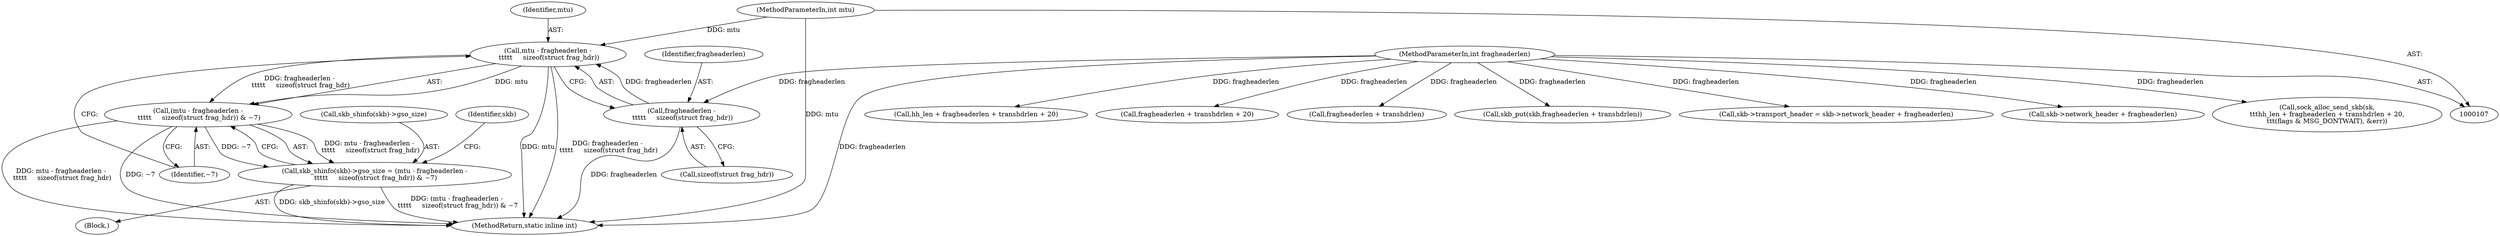 digraph "0_linux_87c48fa3b4630905f98268dde838ee43626a060c_2@API" {
"1000205" [label="(Call,mtu - fragheaderlen -\n \t\t\t\t\t     sizeof(struct frag_hdr))"];
"1000115" [label="(MethodParameterIn,int mtu)"];
"1000207" [label="(Call,fragheaderlen -\n \t\t\t\t\t     sizeof(struct frag_hdr))"];
"1000113" [label="(MethodParameterIn,int fragheaderlen)"];
"1000204" [label="(Call,(mtu - fragheaderlen -\n \t\t\t\t\t     sizeof(struct frag_hdr)) & ~7)"];
"1000199" [label="(Call,skb_shinfo(skb)->gso_size = (mtu - fragheaderlen -\n \t\t\t\t\t     sizeof(struct frag_hdr)) & ~7)"];
"1000115" [label="(MethodParameterIn,int mtu)"];
"1000136" [label="(Call,hh_len + fragheaderlen + transhdrlen + 20)"];
"1000138" [label="(Call,fragheaderlen + transhdrlen + 20)"];
"1000113" [label="(MethodParameterIn,int fragheaderlen)"];
"1000206" [label="(Identifier,mtu)"];
"1000209" [label="(Call,sizeof(struct frag_hdr))"];
"1000200" [label="(Call,skb_shinfo(skb)->gso_size)"];
"1000160" [label="(Call,fragheaderlen + transhdrlen)"];
"1000211" [label="(Identifier,~7)"];
"1000197" [label="(Block,)"];
"1000242" [label="(MethodReturn,static inline int)"];
"1000205" [label="(Call,mtu - fragheaderlen -\n \t\t\t\t\t     sizeof(struct frag_hdr))"];
"1000158" [label="(Call,skb_put(skb,fragheaderlen + transhdrlen))"];
"1000199" [label="(Call,skb_shinfo(skb)->gso_size = (mtu - fragheaderlen -\n \t\t\t\t\t     sizeof(struct frag_hdr)) & ~7)"];
"1000215" [label="(Identifier,skb)"];
"1000208" [label="(Identifier,fragheaderlen)"];
"1000165" [label="(Call,skb->transport_header = skb->network_header + fragheaderlen)"];
"1000204" [label="(Call,(mtu - fragheaderlen -\n \t\t\t\t\t     sizeof(struct frag_hdr)) & ~7)"];
"1000169" [label="(Call,skb->network_header + fragheaderlen)"];
"1000134" [label="(Call,sock_alloc_send_skb(sk,\n\t\t\thh_len + fragheaderlen + transhdrlen + 20,\n\t\t\t(flags & MSG_DONTWAIT), &err))"];
"1000207" [label="(Call,fragheaderlen -\n \t\t\t\t\t     sizeof(struct frag_hdr))"];
"1000205" -> "1000204"  [label="AST: "];
"1000205" -> "1000207"  [label="CFG: "];
"1000206" -> "1000205"  [label="AST: "];
"1000207" -> "1000205"  [label="AST: "];
"1000211" -> "1000205"  [label="CFG: "];
"1000205" -> "1000242"  [label="DDG: mtu"];
"1000205" -> "1000242"  [label="DDG: fragheaderlen -\n \t\t\t\t\t     sizeof(struct frag_hdr)"];
"1000205" -> "1000204"  [label="DDG: mtu"];
"1000205" -> "1000204"  [label="DDG: fragheaderlen -\n \t\t\t\t\t     sizeof(struct frag_hdr)"];
"1000115" -> "1000205"  [label="DDG: mtu"];
"1000207" -> "1000205"  [label="DDG: fragheaderlen"];
"1000115" -> "1000107"  [label="AST: "];
"1000115" -> "1000242"  [label="DDG: mtu"];
"1000207" -> "1000209"  [label="CFG: "];
"1000208" -> "1000207"  [label="AST: "];
"1000209" -> "1000207"  [label="AST: "];
"1000207" -> "1000242"  [label="DDG: fragheaderlen"];
"1000113" -> "1000207"  [label="DDG: fragheaderlen"];
"1000113" -> "1000107"  [label="AST: "];
"1000113" -> "1000242"  [label="DDG: fragheaderlen"];
"1000113" -> "1000134"  [label="DDG: fragheaderlen"];
"1000113" -> "1000136"  [label="DDG: fragheaderlen"];
"1000113" -> "1000138"  [label="DDG: fragheaderlen"];
"1000113" -> "1000158"  [label="DDG: fragheaderlen"];
"1000113" -> "1000160"  [label="DDG: fragheaderlen"];
"1000113" -> "1000165"  [label="DDG: fragheaderlen"];
"1000113" -> "1000169"  [label="DDG: fragheaderlen"];
"1000204" -> "1000199"  [label="AST: "];
"1000204" -> "1000211"  [label="CFG: "];
"1000211" -> "1000204"  [label="AST: "];
"1000199" -> "1000204"  [label="CFG: "];
"1000204" -> "1000242"  [label="DDG: mtu - fragheaderlen -\n \t\t\t\t\t     sizeof(struct frag_hdr)"];
"1000204" -> "1000242"  [label="DDG: ~7"];
"1000204" -> "1000199"  [label="DDG: mtu - fragheaderlen -\n \t\t\t\t\t     sizeof(struct frag_hdr)"];
"1000204" -> "1000199"  [label="DDG: ~7"];
"1000199" -> "1000197"  [label="AST: "];
"1000200" -> "1000199"  [label="AST: "];
"1000215" -> "1000199"  [label="CFG: "];
"1000199" -> "1000242"  [label="DDG: skb_shinfo(skb)->gso_size"];
"1000199" -> "1000242"  [label="DDG: (mtu - fragheaderlen -\n \t\t\t\t\t     sizeof(struct frag_hdr)) & ~7"];
}
